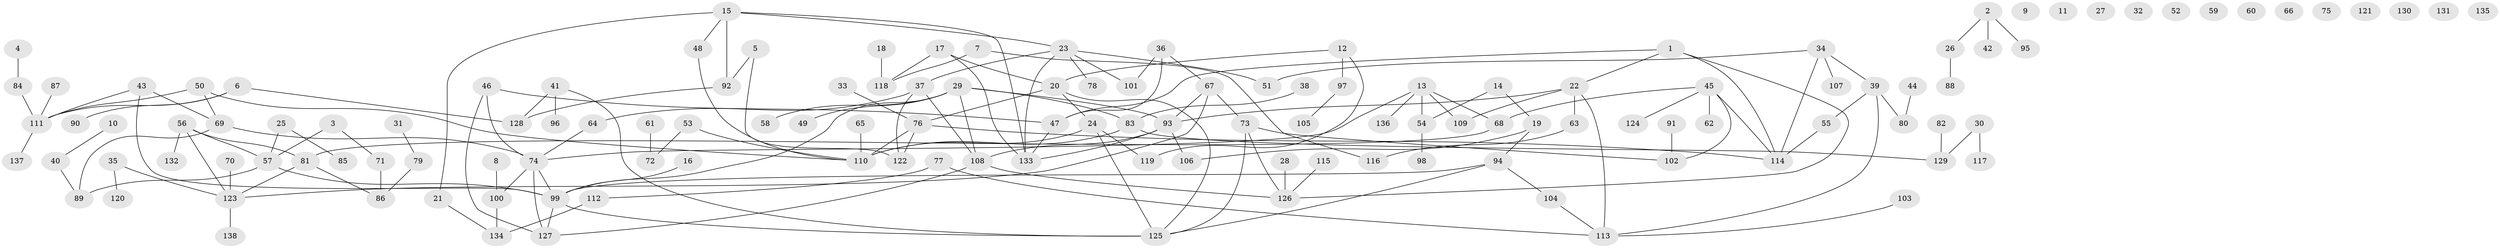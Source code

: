 // Generated by graph-tools (version 1.1) at 2025/13/03/09/25 04:13:14]
// undirected, 138 vertices, 169 edges
graph export_dot {
graph [start="1"]
  node [color=gray90,style=filled];
  1;
  2;
  3;
  4;
  5;
  6;
  7;
  8;
  9;
  10;
  11;
  12;
  13;
  14;
  15;
  16;
  17;
  18;
  19;
  20;
  21;
  22;
  23;
  24;
  25;
  26;
  27;
  28;
  29;
  30;
  31;
  32;
  33;
  34;
  35;
  36;
  37;
  38;
  39;
  40;
  41;
  42;
  43;
  44;
  45;
  46;
  47;
  48;
  49;
  50;
  51;
  52;
  53;
  54;
  55;
  56;
  57;
  58;
  59;
  60;
  61;
  62;
  63;
  64;
  65;
  66;
  67;
  68;
  69;
  70;
  71;
  72;
  73;
  74;
  75;
  76;
  77;
  78;
  79;
  80;
  81;
  82;
  83;
  84;
  85;
  86;
  87;
  88;
  89;
  90;
  91;
  92;
  93;
  94;
  95;
  96;
  97;
  98;
  99;
  100;
  101;
  102;
  103;
  104;
  105;
  106;
  107;
  108;
  109;
  110;
  111;
  112;
  113;
  114;
  115;
  116;
  117;
  118;
  119;
  120;
  121;
  122;
  123;
  124;
  125;
  126;
  127;
  128;
  129;
  130;
  131;
  132;
  133;
  134;
  135;
  136;
  137;
  138;
  1 -- 22;
  1 -- 47;
  1 -- 114;
  1 -- 126;
  2 -- 26;
  2 -- 42;
  2 -- 95;
  3 -- 57;
  3 -- 71;
  4 -- 84;
  5 -- 92;
  5 -- 122;
  6 -- 90;
  6 -- 111;
  6 -- 128;
  7 -- 116;
  7 -- 118;
  8 -- 100;
  10 -- 40;
  12 -- 20;
  12 -- 97;
  12 -- 119;
  13 -- 54;
  13 -- 68;
  13 -- 74;
  13 -- 109;
  13 -- 136;
  14 -- 19;
  14 -- 54;
  15 -- 21;
  15 -- 23;
  15 -- 48;
  15 -- 92;
  15 -- 133;
  16 -- 99;
  17 -- 20;
  17 -- 118;
  17 -- 133;
  18 -- 118;
  19 -- 94;
  19 -- 106;
  20 -- 24;
  20 -- 76;
  20 -- 125;
  21 -- 134;
  22 -- 63;
  22 -- 93;
  22 -- 109;
  22 -- 113;
  23 -- 37;
  23 -- 51;
  23 -- 78;
  23 -- 101;
  23 -- 133;
  24 -- 110;
  24 -- 119;
  24 -- 125;
  25 -- 57;
  25 -- 85;
  26 -- 88;
  28 -- 126;
  29 -- 49;
  29 -- 58;
  29 -- 83;
  29 -- 93;
  29 -- 99;
  29 -- 108;
  30 -- 117;
  30 -- 129;
  31 -- 79;
  33 -- 76;
  34 -- 39;
  34 -- 51;
  34 -- 107;
  34 -- 114;
  35 -- 120;
  35 -- 123;
  36 -- 47;
  36 -- 67;
  36 -- 101;
  37 -- 64;
  37 -- 108;
  37 -- 122;
  38 -- 83;
  39 -- 55;
  39 -- 80;
  39 -- 113;
  40 -- 89;
  41 -- 96;
  41 -- 125;
  41 -- 128;
  43 -- 69;
  43 -- 99;
  43 -- 111;
  44 -- 80;
  45 -- 62;
  45 -- 68;
  45 -- 102;
  45 -- 114;
  45 -- 124;
  46 -- 47;
  46 -- 74;
  46 -- 127;
  47 -- 133;
  48 -- 110;
  50 -- 69;
  50 -- 110;
  50 -- 111;
  53 -- 72;
  53 -- 110;
  54 -- 98;
  55 -- 114;
  56 -- 57;
  56 -- 81;
  56 -- 123;
  56 -- 132;
  57 -- 89;
  57 -- 99;
  61 -- 72;
  63 -- 116;
  64 -- 74;
  65 -- 110;
  67 -- 73;
  67 -- 93;
  67 -- 123;
  68 -- 81;
  69 -- 74;
  69 -- 89;
  70 -- 123;
  71 -- 86;
  73 -- 102;
  73 -- 125;
  73 -- 126;
  74 -- 99;
  74 -- 100;
  74 -- 127;
  76 -- 110;
  76 -- 114;
  76 -- 122;
  77 -- 112;
  77 -- 113;
  79 -- 86;
  81 -- 86;
  81 -- 123;
  82 -- 129;
  83 -- 110;
  83 -- 129;
  84 -- 111;
  87 -- 111;
  91 -- 102;
  92 -- 128;
  93 -- 106;
  93 -- 108;
  93 -- 133;
  94 -- 99;
  94 -- 104;
  94 -- 125;
  97 -- 105;
  99 -- 125;
  99 -- 127;
  100 -- 134;
  103 -- 113;
  104 -- 113;
  108 -- 126;
  108 -- 127;
  111 -- 137;
  112 -- 134;
  115 -- 126;
  123 -- 138;
}
